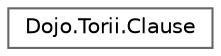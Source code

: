 digraph "Graphical Class Hierarchy"
{
 // LATEX_PDF_SIZE
  bgcolor="transparent";
  edge [fontname=Helvetica,fontsize=10,labelfontname=Helvetica,labelfontsize=10];
  node [fontname=Helvetica,fontsize=10,shape=box,height=0.2,width=0.4];
  rankdir="LR";
  Node0 [id="Node000000",label="Dojo.Torii.Clause",height=0.2,width=0.4,color="grey40", fillcolor="white", style="filled",URL="$struct_dojo_1_1_torii_1_1_clause.html",tooltip=" "];
}
